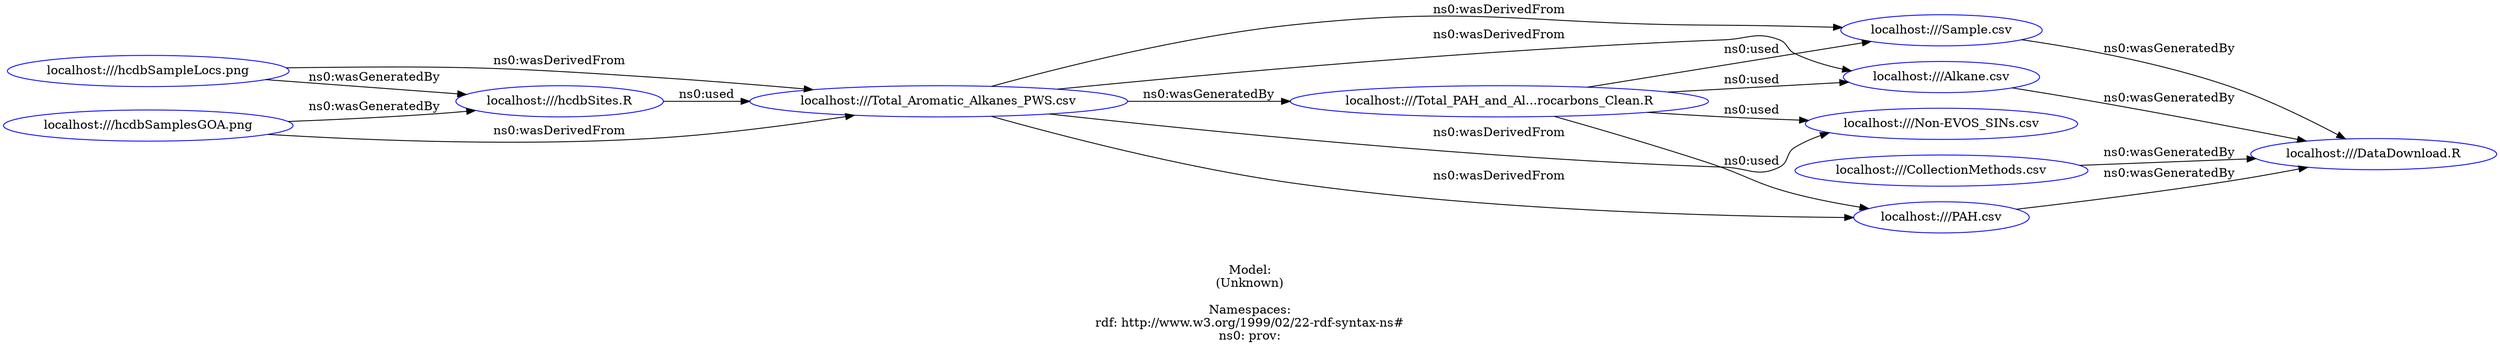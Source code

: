 digraph {
	rankdir = LR;
	charset="utf-8";

	"Rlocalhost:///hcdbSampleLocs.png" -> "Rlocalhost:///hcdbSites.R" [ label="ns0:wasGeneratedBy" ];
	"Rlocalhost:///hcdbSites.R" -> "Rlocalhost:///Total_Aromatic_Alkanes_PWS.csv" [ label="ns0:used" ];
	"Rlocalhost:///Total_Aromatic_Alkanes_PWS.csv" -> "Rlocalhost:///Alkane.csv" [ label="ns0:wasDerivedFrom" ];
	"Rlocalhost:///Total_Aromatic_Alkanes_PWS.csv" -> "Rlocalhost:///Non-EVOS_SINs.csv" [ label="ns0:wasDerivedFrom" ];
	"Rlocalhost:///Total_Aromatic_Alkanes_PWS.csv" -> "Rlocalhost:///Sample.csv" [ label="ns0:wasDerivedFrom" ];
	"Rlocalhost:///Total_Aromatic_Alkanes_PWS.csv" -> "Rlocalhost:///PAH.csv" [ label="ns0:wasDerivedFrom" ];
	"Rlocalhost:///hcdbSamplesGOA.png" -> "Rlocalhost:///Total_Aromatic_Alkanes_PWS.csv" [ label="ns0:wasDerivedFrom" ];
	"Rlocalhost:///hcdbSamplesGOA.png" -> "Rlocalhost:///hcdbSites.R" [ label="ns0:wasGeneratedBy" ];
	"Rlocalhost:///Total_PAH_and_Al...rocarbons_Clean.R" -> "Rlocalhost:///Alkane.csv" [ label="ns0:used" ];
	"Rlocalhost:///Total_PAH_and_Al...rocarbons_Clean.R" -> "Rlocalhost:///Non-EVOS_SINs.csv" [ label="ns0:used" ];
	"Rlocalhost:///Total_PAH_and_Al...rocarbons_Clean.R" -> "Rlocalhost:///Sample.csv" [ label="ns0:used" ];
	"Rlocalhost:///Total_PAH_and_Al...rocarbons_Clean.R" -> "Rlocalhost:///PAH.csv" [ label="ns0:used" ];
	"Rlocalhost:///Alkane.csv" -> "Rlocalhost:///DataDownload.R" [ label="ns0:wasGeneratedBy" ];
	"Rlocalhost:///PAH.csv" -> "Rlocalhost:///DataDownload.R" [ label="ns0:wasGeneratedBy" ];
	"Rlocalhost:///Sample.csv" -> "Rlocalhost:///DataDownload.R" [ label="ns0:wasGeneratedBy" ];
	"Rlocalhost:///CollectionMethods.csv" -> "Rlocalhost:///DataDownload.R" [ label="ns0:wasGeneratedBy" ];
	"Rlocalhost:///hcdbSampleLocs.png" -> "Rlocalhost:///Total_Aromatic_Alkanes_PWS.csv" [ label="ns0:wasDerivedFrom" ];
	"Rlocalhost:///Total_Aromatic_Alkanes_PWS.csv" -> "Rlocalhost:///Total_PAH_and_Al...rocarbons_Clean.R" [ label="ns0:wasGeneratedBy" ];

	// Resources
	"Rlocalhost:///hcdbSampleLocs.png" [ label="localhost:///hcdbSampleLocs.png", shape = ellipse, color = blue ];
	"Rlocalhost:///hcdbSites.R" [ label="localhost:///hcdbSites.R", shape = ellipse, color = blue ];
	"Rlocalhost:///Total_Aromatic_Alkanes_PWS.csv" [ label="localhost:///Total_Aromatic_Alkanes_PWS.csv", shape = ellipse, color = blue ];
	"Rlocalhost:///Alkane.csv" [ label="localhost:///Alkane.csv", shape = ellipse, color = blue ];
	"Rlocalhost:///Non-EVOS_SINs.csv" [ label="localhost:///Non-EVOS_SINs.csv", shape = ellipse, color = blue ];
	"Rlocalhost:///Sample.csv" [ label="localhost:///Sample.csv", shape = ellipse, color = blue ];
	"Rlocalhost:///PAH.csv" [ label="localhost:///PAH.csv", shape = ellipse, color = blue ];
	"Rlocalhost:///hcdbSamplesGOA.png" [ label="localhost:///hcdbSamplesGOA.png", shape = ellipse, color = blue ];
	"Rlocalhost:///Total_PAH_and_Al...rocarbons_Clean.R" [ label="localhost:///Total_PAH_and_Al...rocarbons_Clean.R", shape = ellipse, color = blue ];
	"Rlocalhost:///DataDownload.R" [ label="localhost:///DataDownload.R", shape = ellipse, color = blue ];
	"Rlocalhost:///CollectionMethods.csv" [ label="localhost:///CollectionMethods.csv", shape = ellipse, color = blue ];

	// Anonymous nodes

	// Literals

	label="\n\nModel:\n(Unknown)\n\nNamespaces:\nrdf: http://www.w3.org/1999/02/22-rdf-syntax-ns#\nns0: prov:\n";
}
